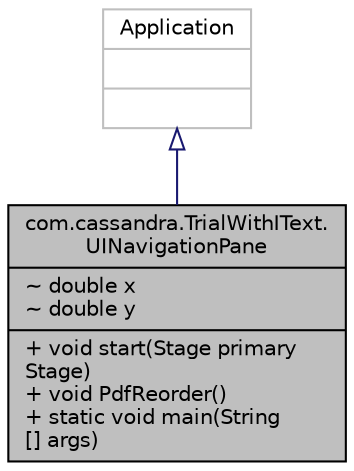 digraph "com.cassandra.TrialWithIText.UINavigationPane"
{
 // LATEX_PDF_SIZE
  edge [fontname="Helvetica",fontsize="10",labelfontname="Helvetica",labelfontsize="10"];
  node [fontname="Helvetica",fontsize="10",shape=record];
  Node1 [label="{com.cassandra.TrialWithIText.\lUINavigationPane\n|~ double x\l~ double y\l|+ void start(Stage primary\lStage)\l+ void PdfReorder()\l+ static void main(String\l[] args)\l}",height=0.2,width=0.4,color="black", fillcolor="grey75", style="filled", fontcolor="black",tooltip=" "];
  Node2 -> Node1 [dir="back",color="midnightblue",fontsize="10",style="solid",arrowtail="onormal",fontname="Helvetica"];
  Node2 [label="{Application\n||}",height=0.2,width=0.4,color="grey75", fillcolor="white", style="filled",tooltip=" "];
}
